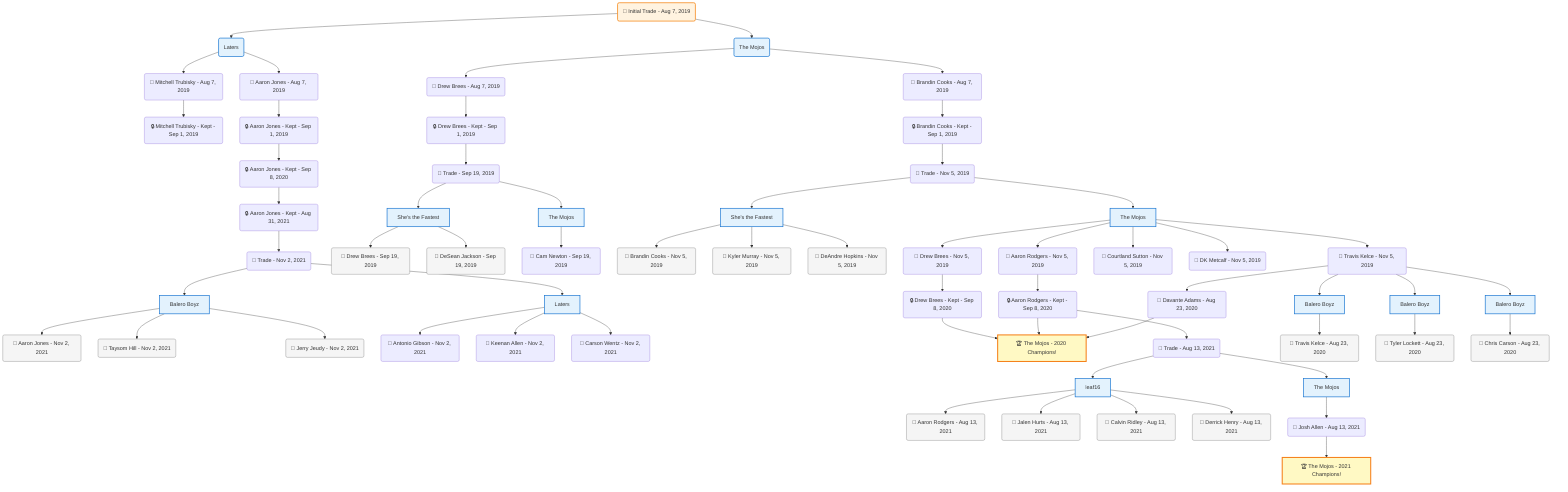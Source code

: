 flowchart TD

    TRADE_MAIN("🔄 Initial Trade - Aug 7, 2019")
    TEAM_1("Laters")
    TEAM_2("The Mojos")
    NODE_deac0dad-6b46-4aa4-8614-356e9a0a57bb("🔄 Mitchell Trubisky - Aug 7, 2019")
    NODE_993ef496-a4ff-4e55-964d-e6f068e9d18d("🔒 Mitchell Trubisky - Kept - Sep 1, 2019")
    NODE_3f395a6b-bbdc-4f0a-9d23-7ae05c827b0d("🔄 Aaron Jones - Aug 7, 2019")
    NODE_15e35d3f-8344-470b-a6be-a7bb7b74c133("🔒 Aaron Jones - Kept - Sep 1, 2019")
    NODE_158ee80a-4109-42c6-8eda-3f1d2be1e019("🔒 Aaron Jones - Kept - Sep 8, 2020")
    NODE_e69826d3-74d4-4c2c-ab57-9734a1f4e3e6("🔒 Aaron Jones - Kept - Aug 31, 2021")
    TRADE_54e32b72-c61b-419c-8ca0-513f3e693e78_3("🔄 Trade - Nov 2, 2021")
    TEAM_2feaf03e-fb22-498e-ac8f-e596b6ba7810_4["Balero Boyz"]
    NODE_a6b32bfb-892b-4dd2-aaed-50bd1c11191e("🔄 Aaron Jones - Nov 2, 2021")
    NODE_35ac53d8-1fbd-4867-b927-526ea0aa1c6c("🔄 Taysom Hill - Nov 2, 2021")
    NODE_b6e8bd96-ef5b-49ce-9848-cb0b2990bfaa("🔄 Jerry Jeudy - Nov 2, 2021")
    TEAM_825928a9-7194-43aa-b7ae-fc78c2510b16_5["Laters"]
    NODE_0e5eff14-7269-4c33-ab75-28182075a275("🔄 Antonio Gibson - Nov 2, 2021")
    NODE_5183f3b9-1858-4676-8605-290d0b9a1b52("🔄 Keenan Allen - Nov 2, 2021")
    NODE_03d895df-93cc-4dda-b8a6-a558ef7be5b0("🔄 Carson Wentz - Nov 2, 2021")
    NODE_af292526-792d-45ae-af04-d74fe086ef88("🔄 Drew Brees - Aug 7, 2019")
    NODE_854cc5fd-7579-405b-a4f9-336129c61a5d("🔒 Drew Brees - Kept - Sep 1, 2019")
    TRADE_1e1dc9fa-b6b6-4649-9a4a-9c885a9cd700_6("🔄 Trade - Sep 19, 2019")
    TEAM_4449259f-64af-44fd-9235-1facc0926234_7["She's the Fastest"]
    NODE_68b79e3b-49d8-4244-8784-a18531d13213("🔄 Drew Brees - Sep 19, 2019")
    NODE_c064374a-aa94-4b1b-a672-19360f93a5e3("🔄 DeSean Jackson - Sep 19, 2019")
    TEAM_bbe2d0ad-54cf-4c22-be82-b2a5f262a157_8["The Mojos"]
    NODE_5923fc5a-4a08-40f5-a8db-982b5516d806("🔄 Cam Newton - Sep 19, 2019")
    NODE_1f044a8f-7afd-48c3-b852-fbec2eb27d25("🔄 Brandin Cooks - Aug 7, 2019")
    NODE_eb91fa37-7b95-4a24-8e1f-6b99c0ea7946("🔒 Brandin Cooks - Kept - Sep 1, 2019")
    TRADE_a667e923-b77e-43eb-954f-25ccba06a2e8_9("🔄 Trade - Nov 5, 2019")
    TEAM_4449259f-64af-44fd-9235-1facc0926234_10["She's the Fastest"]
    NODE_b4bf3bc1-983b-4554-84ec-7840212803a8("🔄 Brandin Cooks - Nov 5, 2019")
    NODE_68cbe36e-1263-4591-b70a-8902c6d0f86b("🔄 Kyler Murray - Nov 5, 2019")
    NODE_b67baf67-df27-40d3-9fca-9bcf1039868d("🔄 DeAndre Hopkins - Nov 5, 2019")
    TEAM_bbe2d0ad-54cf-4c22-be82-b2a5f262a157_11["The Mojos"]
    NODE_7be406af-761c-4c8e-bc5c-0f25676e9648("🔄 Drew Brees - Nov 5, 2019")
    NODE_0b7b3fb5-6864-4416-9164-e0fc45c99ab7("🔒 Drew Brees - Kept - Sep 8, 2020")
    CHAMP_bbe2d0ad-54cf-4c22-be82-b2a5f262a157_2020["🏆 The Mojos - 2020 Champions!"]
    NODE_5af397d0-26f8-42f1-9c47-64d3f8fe8285("🔄 Aaron Rodgers - Nov 5, 2019")
    NODE_047e0de7-c51b-4c5b-9d83-266f6b01c070("🔒 Aaron Rodgers - Kept - Sep 8, 2020")
    TRADE_e4fccfb4-45d7-4b39-b3fa-3c821d621471_12("🔄 Trade - Aug 13, 2021")
    TEAM_66fb98f4-89a7-45f9-893a-b41d71e6249d_13["leaf16"]
    NODE_6bb3e177-7ff8-41ea-acd8-56f4f56e1b25("🔄 Aaron Rodgers - Aug 13, 2021")
    NODE_5e353109-3472-43ef-a0e0-668c3c5fc77f("🔄 Jalen Hurts - Aug 13, 2021")
    NODE_ef11cc07-e07a-4645-bf87-834813f2a0d8("🔄 Calvin Ridley - Aug 13, 2021")
    NODE_3a3f7e20-ef59-4dec-a510-94df4939aa24("🔄 Derrick Henry - Aug 13, 2021")
    TEAM_bbe2d0ad-54cf-4c22-be82-b2a5f262a157_14["The Mojos"]
    NODE_2ad2f5a6-4438-4752-a150-99aee3abd7df("🔄 Josh Allen - Aug 13, 2021")
    CHAMP_bbe2d0ad-54cf-4c22-be82-b2a5f262a157_2021["🏆 The Mojos - 2021 Champions!"]
    NODE_be8fa4a3-53ab-4b4d-a635-81eab2bd44a9("🔄 Courtland Sutton - Nov 5, 2019")
    NODE_a2e35b9f-dfdd-4358-9503-dbda9ce23f28("🔄 DK Metcalf - Nov 5, 2019")
    NODE_b92ddfc1-1e22-41c5-8494-fedbc0a7ed77("🔄 Travis Kelce - Nov 5, 2019")
    TEAM_2feaf03e-fb22-498e-ac8f-e596b6ba7810_15["Balero Boyz"]
    NODE_49662a29-4518-4f4e-9e3f-6e93451a9b81("🔄 Travis Kelce - Aug 23, 2020")
    NODE_095b2baf-5664-4cff-9797-06c0e639366c("🔄 Davante Adams - Aug 23, 2020")
    TEAM_2feaf03e-fb22-498e-ac8f-e596b6ba7810_16["Balero Boyz"]
    NODE_da510d43-fcf9-45a7-b393-31f8307f790c("🔄 Tyler Lockett - Aug 23, 2020")
    TEAM_2feaf03e-fb22-498e-ac8f-e596b6ba7810_17["Balero Boyz"]
    NODE_e62a406e-ac9b-487c-8b60-f57648ed8c85("🔄 Chris Carson - Aug 23, 2020")

    TRADE_MAIN --> TEAM_1
    TRADE_MAIN --> TEAM_2
    TEAM_1 --> NODE_deac0dad-6b46-4aa4-8614-356e9a0a57bb
    NODE_deac0dad-6b46-4aa4-8614-356e9a0a57bb --> NODE_993ef496-a4ff-4e55-964d-e6f068e9d18d
    TEAM_1 --> NODE_3f395a6b-bbdc-4f0a-9d23-7ae05c827b0d
    NODE_3f395a6b-bbdc-4f0a-9d23-7ae05c827b0d --> NODE_15e35d3f-8344-470b-a6be-a7bb7b74c133
    NODE_15e35d3f-8344-470b-a6be-a7bb7b74c133 --> NODE_158ee80a-4109-42c6-8eda-3f1d2be1e019
    NODE_158ee80a-4109-42c6-8eda-3f1d2be1e019 --> NODE_e69826d3-74d4-4c2c-ab57-9734a1f4e3e6
    NODE_e69826d3-74d4-4c2c-ab57-9734a1f4e3e6 --> TRADE_54e32b72-c61b-419c-8ca0-513f3e693e78_3
    TRADE_54e32b72-c61b-419c-8ca0-513f3e693e78_3 --> TEAM_2feaf03e-fb22-498e-ac8f-e596b6ba7810_4
    TEAM_2feaf03e-fb22-498e-ac8f-e596b6ba7810_4 --> NODE_a6b32bfb-892b-4dd2-aaed-50bd1c11191e
    TEAM_2feaf03e-fb22-498e-ac8f-e596b6ba7810_4 --> NODE_35ac53d8-1fbd-4867-b927-526ea0aa1c6c
    TEAM_2feaf03e-fb22-498e-ac8f-e596b6ba7810_4 --> NODE_b6e8bd96-ef5b-49ce-9848-cb0b2990bfaa
    TRADE_54e32b72-c61b-419c-8ca0-513f3e693e78_3 --> TEAM_825928a9-7194-43aa-b7ae-fc78c2510b16_5
    TEAM_825928a9-7194-43aa-b7ae-fc78c2510b16_5 --> NODE_0e5eff14-7269-4c33-ab75-28182075a275
    TEAM_825928a9-7194-43aa-b7ae-fc78c2510b16_5 --> NODE_5183f3b9-1858-4676-8605-290d0b9a1b52
    TEAM_825928a9-7194-43aa-b7ae-fc78c2510b16_5 --> NODE_03d895df-93cc-4dda-b8a6-a558ef7be5b0
    TEAM_2 --> NODE_af292526-792d-45ae-af04-d74fe086ef88
    NODE_af292526-792d-45ae-af04-d74fe086ef88 --> NODE_854cc5fd-7579-405b-a4f9-336129c61a5d
    NODE_854cc5fd-7579-405b-a4f9-336129c61a5d --> TRADE_1e1dc9fa-b6b6-4649-9a4a-9c885a9cd700_6
    TRADE_1e1dc9fa-b6b6-4649-9a4a-9c885a9cd700_6 --> TEAM_4449259f-64af-44fd-9235-1facc0926234_7
    TEAM_4449259f-64af-44fd-9235-1facc0926234_7 --> NODE_68b79e3b-49d8-4244-8784-a18531d13213
    TEAM_4449259f-64af-44fd-9235-1facc0926234_7 --> NODE_c064374a-aa94-4b1b-a672-19360f93a5e3
    TRADE_1e1dc9fa-b6b6-4649-9a4a-9c885a9cd700_6 --> TEAM_bbe2d0ad-54cf-4c22-be82-b2a5f262a157_8
    TEAM_bbe2d0ad-54cf-4c22-be82-b2a5f262a157_8 --> NODE_5923fc5a-4a08-40f5-a8db-982b5516d806
    TEAM_2 --> NODE_1f044a8f-7afd-48c3-b852-fbec2eb27d25
    NODE_1f044a8f-7afd-48c3-b852-fbec2eb27d25 --> NODE_eb91fa37-7b95-4a24-8e1f-6b99c0ea7946
    NODE_eb91fa37-7b95-4a24-8e1f-6b99c0ea7946 --> TRADE_a667e923-b77e-43eb-954f-25ccba06a2e8_9
    TRADE_a667e923-b77e-43eb-954f-25ccba06a2e8_9 --> TEAM_4449259f-64af-44fd-9235-1facc0926234_10
    TEAM_4449259f-64af-44fd-9235-1facc0926234_10 --> NODE_b4bf3bc1-983b-4554-84ec-7840212803a8
    TEAM_4449259f-64af-44fd-9235-1facc0926234_10 --> NODE_68cbe36e-1263-4591-b70a-8902c6d0f86b
    TEAM_4449259f-64af-44fd-9235-1facc0926234_10 --> NODE_b67baf67-df27-40d3-9fca-9bcf1039868d
    TRADE_a667e923-b77e-43eb-954f-25ccba06a2e8_9 --> TEAM_bbe2d0ad-54cf-4c22-be82-b2a5f262a157_11
    TEAM_bbe2d0ad-54cf-4c22-be82-b2a5f262a157_11 --> NODE_7be406af-761c-4c8e-bc5c-0f25676e9648
    NODE_7be406af-761c-4c8e-bc5c-0f25676e9648 --> NODE_0b7b3fb5-6864-4416-9164-e0fc45c99ab7
    NODE_0b7b3fb5-6864-4416-9164-e0fc45c99ab7 --> CHAMP_bbe2d0ad-54cf-4c22-be82-b2a5f262a157_2020
    TEAM_bbe2d0ad-54cf-4c22-be82-b2a5f262a157_11 --> NODE_5af397d0-26f8-42f1-9c47-64d3f8fe8285
    NODE_5af397d0-26f8-42f1-9c47-64d3f8fe8285 --> NODE_047e0de7-c51b-4c5b-9d83-266f6b01c070
    NODE_047e0de7-c51b-4c5b-9d83-266f6b01c070 --> CHAMP_bbe2d0ad-54cf-4c22-be82-b2a5f262a157_2020
    NODE_047e0de7-c51b-4c5b-9d83-266f6b01c070 --> TRADE_e4fccfb4-45d7-4b39-b3fa-3c821d621471_12
    TRADE_e4fccfb4-45d7-4b39-b3fa-3c821d621471_12 --> TEAM_66fb98f4-89a7-45f9-893a-b41d71e6249d_13
    TEAM_66fb98f4-89a7-45f9-893a-b41d71e6249d_13 --> NODE_6bb3e177-7ff8-41ea-acd8-56f4f56e1b25
    TEAM_66fb98f4-89a7-45f9-893a-b41d71e6249d_13 --> NODE_5e353109-3472-43ef-a0e0-668c3c5fc77f
    TEAM_66fb98f4-89a7-45f9-893a-b41d71e6249d_13 --> NODE_ef11cc07-e07a-4645-bf87-834813f2a0d8
    TEAM_66fb98f4-89a7-45f9-893a-b41d71e6249d_13 --> NODE_3a3f7e20-ef59-4dec-a510-94df4939aa24
    TRADE_e4fccfb4-45d7-4b39-b3fa-3c821d621471_12 --> TEAM_bbe2d0ad-54cf-4c22-be82-b2a5f262a157_14
    TEAM_bbe2d0ad-54cf-4c22-be82-b2a5f262a157_14 --> NODE_2ad2f5a6-4438-4752-a150-99aee3abd7df
    NODE_2ad2f5a6-4438-4752-a150-99aee3abd7df --> CHAMP_bbe2d0ad-54cf-4c22-be82-b2a5f262a157_2021
    TEAM_bbe2d0ad-54cf-4c22-be82-b2a5f262a157_11 --> NODE_be8fa4a3-53ab-4b4d-a635-81eab2bd44a9
    TEAM_bbe2d0ad-54cf-4c22-be82-b2a5f262a157_11 --> NODE_a2e35b9f-dfdd-4358-9503-dbda9ce23f28
    TEAM_bbe2d0ad-54cf-4c22-be82-b2a5f262a157_11 --> NODE_b92ddfc1-1e22-41c5-8494-fedbc0a7ed77
    NODE_b92ddfc1-1e22-41c5-8494-fedbc0a7ed77 --> TEAM_2feaf03e-fb22-498e-ac8f-e596b6ba7810_15
    TEAM_2feaf03e-fb22-498e-ac8f-e596b6ba7810_15 --> NODE_49662a29-4518-4f4e-9e3f-6e93451a9b81
    NODE_b92ddfc1-1e22-41c5-8494-fedbc0a7ed77 --> NODE_095b2baf-5664-4cff-9797-06c0e639366c
    NODE_095b2baf-5664-4cff-9797-06c0e639366c --> CHAMP_bbe2d0ad-54cf-4c22-be82-b2a5f262a157_2020
    NODE_b92ddfc1-1e22-41c5-8494-fedbc0a7ed77 --> TEAM_2feaf03e-fb22-498e-ac8f-e596b6ba7810_16
    TEAM_2feaf03e-fb22-498e-ac8f-e596b6ba7810_16 --> NODE_da510d43-fcf9-45a7-b393-31f8307f790c
    NODE_b92ddfc1-1e22-41c5-8494-fedbc0a7ed77 --> TEAM_2feaf03e-fb22-498e-ac8f-e596b6ba7810_17
    TEAM_2feaf03e-fb22-498e-ac8f-e596b6ba7810_17 --> NODE_e62a406e-ac9b-487c-8b60-f57648ed8c85

    %% Node styling
    classDef teamNode fill:#e3f2fd,stroke:#1976d2,stroke-width:2px
    classDef tradeNode fill:#fff3e0,stroke:#f57c00,stroke-width:2px
    classDef playerNode fill:#f3e5f5,stroke:#7b1fa2,stroke-width:1px
    classDef nonRootPlayerNode fill:#f5f5f5,stroke:#757575,stroke-width:1px
    classDef endNode fill:#ffebee,stroke:#c62828,stroke-width:2px
    classDef waiverNode fill:#e8f5e8,stroke:#388e3c,stroke-width:2px
    classDef championshipNode fill:#fff9c4,stroke:#f57f17,stroke-width:3px

    class TEAM_1,TEAM_2,TEAM_2feaf03e-fb22-498e-ac8f-e596b6ba7810_4,TEAM_825928a9-7194-43aa-b7ae-fc78c2510b16_5,TEAM_4449259f-64af-44fd-9235-1facc0926234_7,TEAM_bbe2d0ad-54cf-4c22-be82-b2a5f262a157_8,TEAM_4449259f-64af-44fd-9235-1facc0926234_10,TEAM_bbe2d0ad-54cf-4c22-be82-b2a5f262a157_11,TEAM_66fb98f4-89a7-45f9-893a-b41d71e6249d_13,TEAM_bbe2d0ad-54cf-4c22-be82-b2a5f262a157_14,TEAM_2feaf03e-fb22-498e-ac8f-e596b6ba7810_15,TEAM_2feaf03e-fb22-498e-ac8f-e596b6ba7810_16,TEAM_2feaf03e-fb22-498e-ac8f-e596b6ba7810_17 teamNode
    class CHAMP_bbe2d0ad-54cf-4c22-be82-b2a5f262a157_2020,CHAMP_bbe2d0ad-54cf-4c22-be82-b2a5f262a157_2021 championshipNode
    class NODE_a6b32bfb-892b-4dd2-aaed-50bd1c11191e,NODE_35ac53d8-1fbd-4867-b927-526ea0aa1c6c,NODE_b6e8bd96-ef5b-49ce-9848-cb0b2990bfaa,NODE_68b79e3b-49d8-4244-8784-a18531d13213,NODE_c064374a-aa94-4b1b-a672-19360f93a5e3,NODE_b4bf3bc1-983b-4554-84ec-7840212803a8,NODE_68cbe36e-1263-4591-b70a-8902c6d0f86b,NODE_b67baf67-df27-40d3-9fca-9bcf1039868d,NODE_6bb3e177-7ff8-41ea-acd8-56f4f56e1b25,NODE_5e353109-3472-43ef-a0e0-668c3c5fc77f,NODE_ef11cc07-e07a-4645-bf87-834813f2a0d8,NODE_3a3f7e20-ef59-4dec-a510-94df4939aa24,NODE_49662a29-4518-4f4e-9e3f-6e93451a9b81,NODE_da510d43-fcf9-45a7-b393-31f8307f790c,NODE_e62a406e-ac9b-487c-8b60-f57648ed8c85 nonRootPlayerNode
    class TRADE_MAIN tradeNode
